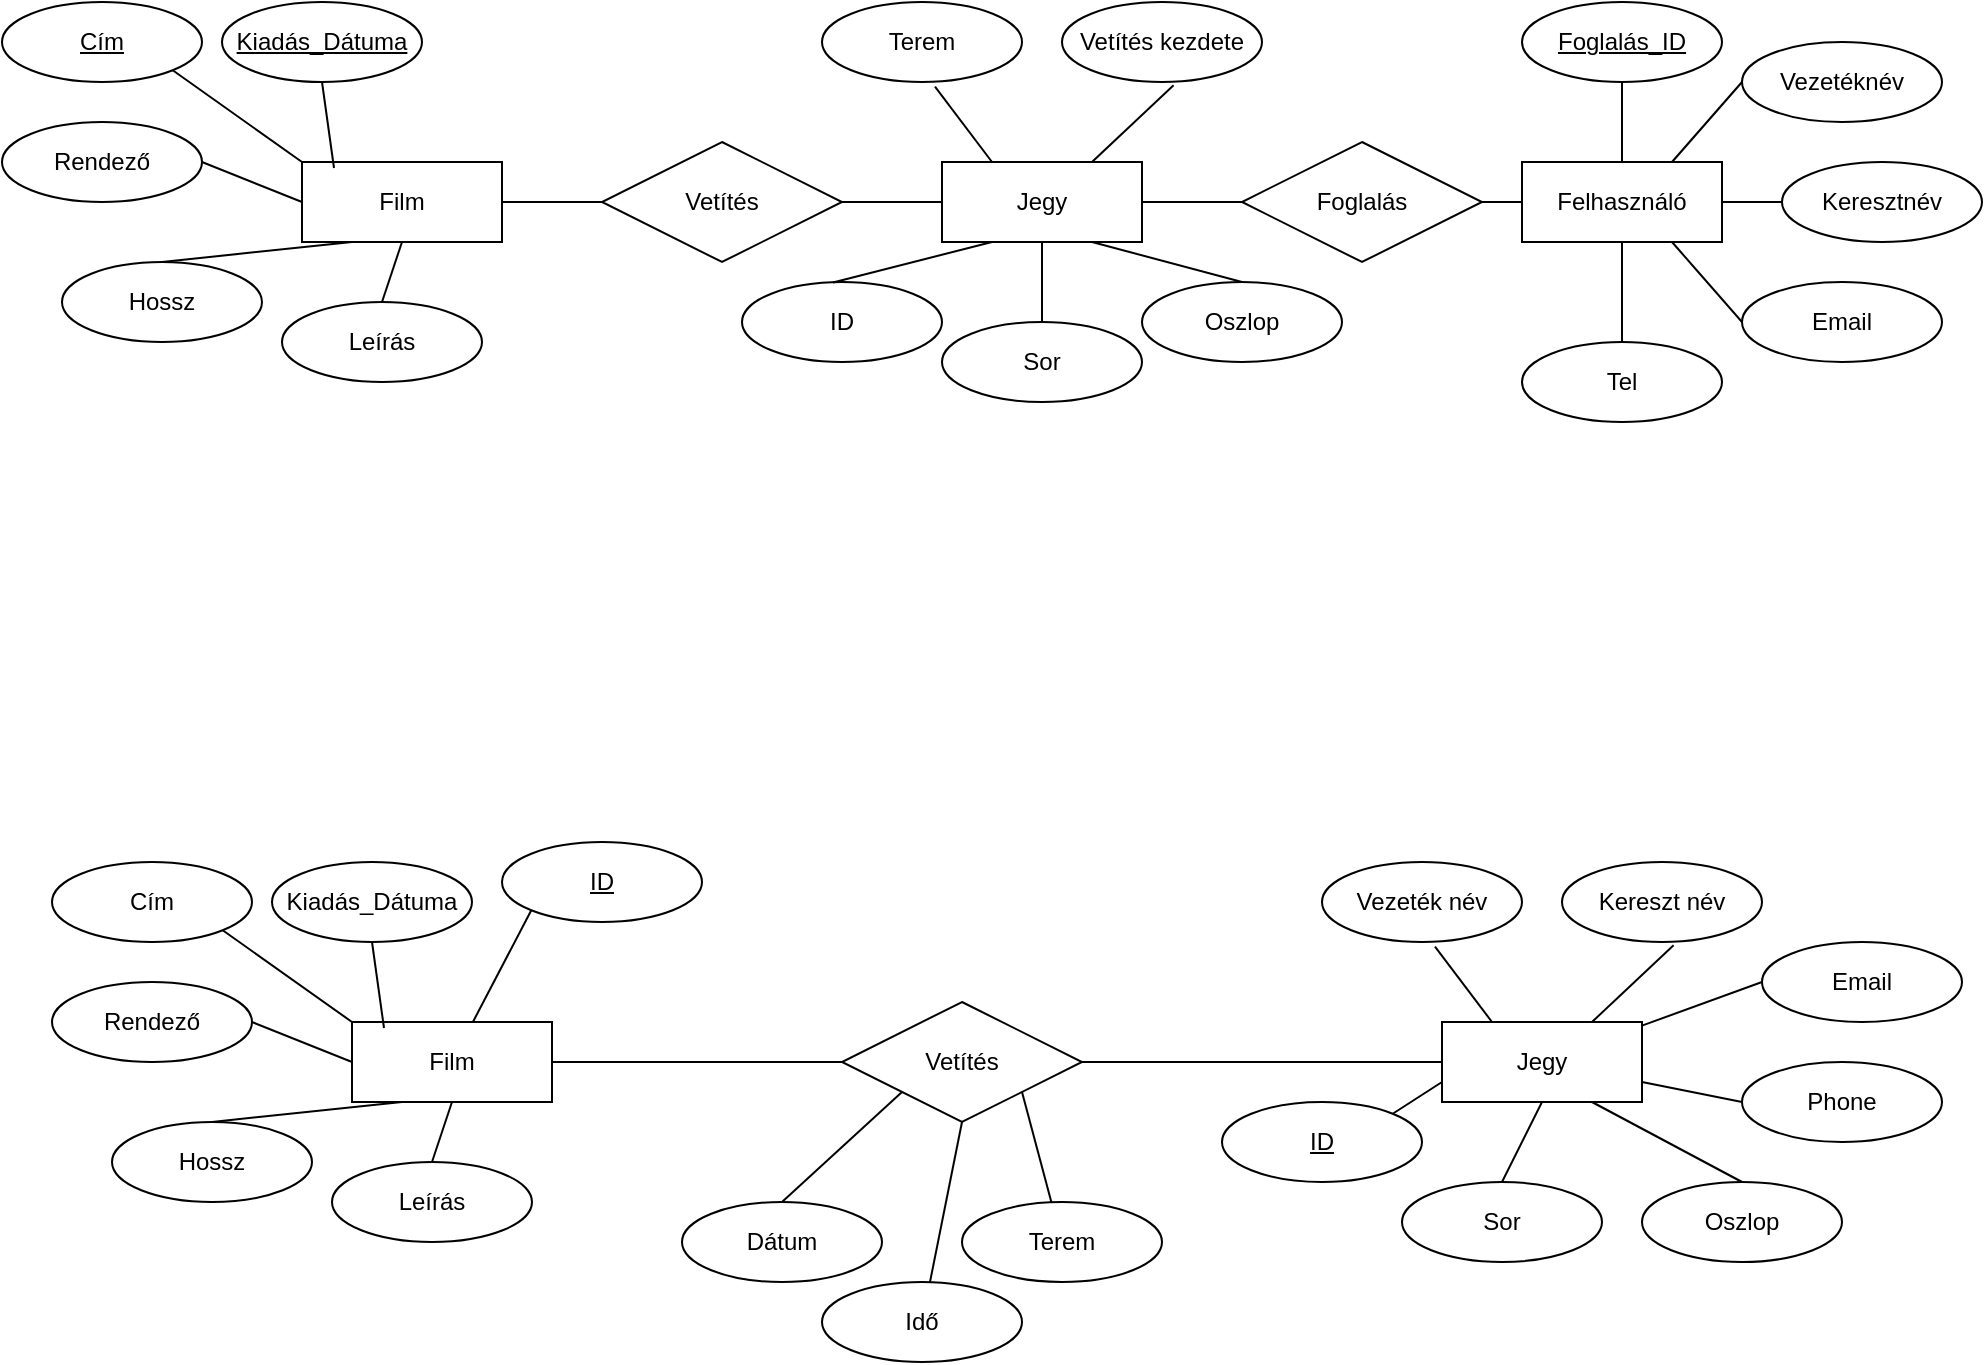 <mxfile version="25.0.3">
  <diagram id="R2lEEEUBdFMjLlhIrx00" name="Page-1">
    <mxGraphModel grid="1" page="1" gridSize="10" guides="1" tooltips="1" connect="1" arrows="1" fold="1" pageScale="1" pageWidth="850" pageHeight="1100" math="0" shadow="0" extFonts="Permanent Marker^https://fonts.googleapis.com/css?family=Permanent+Marker">
      <root>
        <mxCell id="0" />
        <mxCell id="1" parent="0" />
        <mxCell id="8GMKadwhIiMYlUsGgfQr-54" style="edgeStyle=orthogonalEdgeStyle;rounded=0;orthogonalLoop=1;jettySize=auto;html=1;exitX=1;exitY=0.5;exitDx=0;exitDy=0;entryX=0;entryY=0.5;entryDx=0;entryDy=0;endArrow=none;endFill=0;" edge="1" parent="1" source="8GMKadwhIiMYlUsGgfQr-1" target="8GMKadwhIiMYlUsGgfQr-50">
          <mxGeometry relative="1" as="geometry" />
        </mxCell>
        <mxCell id="8GMKadwhIiMYlUsGgfQr-1" value="Film" style="whiteSpace=wrap;html=1;align=center;" vertex="1" parent="1">
          <mxGeometry x="180" y="200" width="100" height="40" as="geometry" />
        </mxCell>
        <mxCell id="8GMKadwhIiMYlUsGgfQr-57" style="edgeStyle=orthogonalEdgeStyle;rounded=0;orthogonalLoop=1;jettySize=auto;html=1;exitX=0;exitY=0.5;exitDx=0;exitDy=0;entryX=1;entryY=0.5;entryDx=0;entryDy=0;endArrow=none;endFill=0;" edge="1" parent="1" source="8GMKadwhIiMYlUsGgfQr-2" target="8GMKadwhIiMYlUsGgfQr-53">
          <mxGeometry relative="1" as="geometry" />
        </mxCell>
        <mxCell id="8GMKadwhIiMYlUsGgfQr-2" value="Felhasználó" style="whiteSpace=wrap;html=1;align=center;" vertex="1" parent="1">
          <mxGeometry x="790" y="200" width="100" height="40" as="geometry" />
        </mxCell>
        <mxCell id="8GMKadwhIiMYlUsGgfQr-5" style="rounded=0;orthogonalLoop=1;jettySize=auto;html=1;exitX=1;exitY=1;exitDx=0;exitDy=0;entryX=0;entryY=0;entryDx=0;entryDy=0;endArrow=none;endFill=0;" edge="1" parent="1" source="8GMKadwhIiMYlUsGgfQr-4" target="8GMKadwhIiMYlUsGgfQr-1">
          <mxGeometry relative="1" as="geometry" />
        </mxCell>
        <mxCell id="8GMKadwhIiMYlUsGgfQr-4" value="&lt;u&gt;Cím&lt;/u&gt;" style="ellipse;whiteSpace=wrap;html=1;align=center;" vertex="1" parent="1">
          <mxGeometry x="30" y="120" width="100" height="40" as="geometry" />
        </mxCell>
        <mxCell id="8GMKadwhIiMYlUsGgfQr-8" style="rounded=0;orthogonalLoop=1;jettySize=auto;html=1;exitX=1;exitY=0.5;exitDx=0;exitDy=0;entryX=0;entryY=0.5;entryDx=0;entryDy=0;endArrow=none;endFill=0;" edge="1" parent="1" source="8GMKadwhIiMYlUsGgfQr-6" target="8GMKadwhIiMYlUsGgfQr-1">
          <mxGeometry relative="1" as="geometry" />
        </mxCell>
        <mxCell id="8GMKadwhIiMYlUsGgfQr-6" value="Rendező&lt;span style=&quot;color: rgba(0, 0, 0, 0); font-family: monospace; font-size: 0px; text-align: start; text-wrap: nowrap;&quot;&gt;%3CmxGraphModel%3E%3Croot%3E%3CmxCell%20id%3D%220%22%2F%3E%3CmxCell%20id%3D%221%22%20parent%3D%220%22%2F%3E%3CmxCell%20id%3D%222%22%20value%3D%22C%C3%ADm%22%20style%3D%22ellipse%3BwhiteSpace%3Dwrap%3Bhtml%3D1%3Balign%3Dcenter%3B%22%20vertex%3D%221%22%20parent%3D%221%22%3E%3CmxGeometry%20x%3D%2230%22%20y%3D%22120%22%20width%3D%22100%22%20height%3D%2240%22%20as%3D%22geometry%22%2F%3E%3C%2FmxCell%3E%3C%2Froot%3E%3C%2FmxGraphModel%3E&lt;/span&gt;" style="ellipse;whiteSpace=wrap;html=1;align=center;" vertex="1" parent="1">
          <mxGeometry x="30" y="180" width="100" height="40" as="geometry" />
        </mxCell>
        <mxCell id="8GMKadwhIiMYlUsGgfQr-13" style="rounded=0;orthogonalLoop=1;jettySize=auto;html=1;exitX=0.5;exitY=0;exitDx=0;exitDy=0;entryX=0.25;entryY=1;entryDx=0;entryDy=0;endArrow=none;endFill=0;" edge="1" parent="1" source="8GMKadwhIiMYlUsGgfQr-11" target="8GMKadwhIiMYlUsGgfQr-1">
          <mxGeometry relative="1" as="geometry" />
        </mxCell>
        <mxCell id="8GMKadwhIiMYlUsGgfQr-11" value="Hossz" style="ellipse;whiteSpace=wrap;html=1;align=center;" vertex="1" parent="1">
          <mxGeometry x="60" y="250" width="100" height="40" as="geometry" />
        </mxCell>
        <mxCell id="8GMKadwhIiMYlUsGgfQr-14" style="rounded=0;orthogonalLoop=1;jettySize=auto;html=1;exitX=0.5;exitY=0;exitDx=0;exitDy=0;entryX=0.5;entryY=1;entryDx=0;entryDy=0;endArrow=none;endFill=0;" edge="1" parent="1" source="8GMKadwhIiMYlUsGgfQr-12" target="8GMKadwhIiMYlUsGgfQr-1">
          <mxGeometry relative="1" as="geometry" />
        </mxCell>
        <mxCell id="8GMKadwhIiMYlUsGgfQr-12" value="Leírás" style="ellipse;whiteSpace=wrap;html=1;align=center;" vertex="1" parent="1">
          <mxGeometry x="170" y="270" width="100" height="40" as="geometry" />
        </mxCell>
        <mxCell id="8GMKadwhIiMYlUsGgfQr-15" value="&lt;u&gt;Kiadás_Dátuma&lt;/u&gt;" style="ellipse;whiteSpace=wrap;html=1;align=center;" vertex="1" parent="1">
          <mxGeometry x="140" y="120" width="100" height="40" as="geometry" />
        </mxCell>
        <mxCell id="8GMKadwhIiMYlUsGgfQr-16" style="rounded=0;orthogonalLoop=1;jettySize=auto;html=1;exitX=0.5;exitY=1;exitDx=0;exitDy=0;entryX=0.16;entryY=0.075;entryDx=0;entryDy=0;entryPerimeter=0;endArrow=none;endFill=0;" edge="1" parent="1" source="8GMKadwhIiMYlUsGgfQr-15" target="8GMKadwhIiMYlUsGgfQr-1">
          <mxGeometry relative="1" as="geometry" />
        </mxCell>
        <mxCell id="8GMKadwhIiMYlUsGgfQr-28" style="rounded=0;orthogonalLoop=1;jettySize=auto;html=1;exitX=0.5;exitY=1;exitDx=0;exitDy=0;endArrow=none;endFill=0;" edge="1" parent="1" source="8GMKadwhIiMYlUsGgfQr-24" target="8GMKadwhIiMYlUsGgfQr-2">
          <mxGeometry relative="1" as="geometry" />
        </mxCell>
        <mxCell id="8GMKadwhIiMYlUsGgfQr-24" value="&lt;u&gt;Foglalás_ID&lt;/u&gt;" style="ellipse;whiteSpace=wrap;html=1;align=center;" vertex="1" parent="1">
          <mxGeometry x="790" y="120" width="100" height="40" as="geometry" />
        </mxCell>
        <mxCell id="8GMKadwhIiMYlUsGgfQr-29" style="rounded=0;orthogonalLoop=1;jettySize=auto;html=1;exitX=0;exitY=0.5;exitDx=0;exitDy=0;entryX=0.75;entryY=0;entryDx=0;entryDy=0;endArrow=none;endFill=0;" edge="1" parent="1" source="8GMKadwhIiMYlUsGgfQr-25" target="8GMKadwhIiMYlUsGgfQr-2">
          <mxGeometry relative="1" as="geometry" />
        </mxCell>
        <mxCell id="8GMKadwhIiMYlUsGgfQr-25" value="Vezetéknév" style="ellipse;whiteSpace=wrap;html=1;align=center;" vertex="1" parent="1">
          <mxGeometry x="900" y="140" width="100" height="40" as="geometry" />
        </mxCell>
        <mxCell id="8GMKadwhIiMYlUsGgfQr-30" style="rounded=0;orthogonalLoop=1;jettySize=auto;html=1;exitX=0;exitY=0.5;exitDx=0;exitDy=0;entryX=1;entryY=0.5;entryDx=0;entryDy=0;endArrow=none;endFill=0;" edge="1" parent="1" source="8GMKadwhIiMYlUsGgfQr-26" target="8GMKadwhIiMYlUsGgfQr-2">
          <mxGeometry relative="1" as="geometry" />
        </mxCell>
        <mxCell id="8GMKadwhIiMYlUsGgfQr-26" value="Keresztnév" style="ellipse;whiteSpace=wrap;html=1;align=center;" vertex="1" parent="1">
          <mxGeometry x="920" y="200" width="100" height="40" as="geometry" />
        </mxCell>
        <mxCell id="8GMKadwhIiMYlUsGgfQr-27" value="Email" style="ellipse;whiteSpace=wrap;html=1;align=center;" vertex="1" parent="1">
          <mxGeometry x="900" y="260" width="100" height="40" as="geometry" />
        </mxCell>
        <mxCell id="8GMKadwhIiMYlUsGgfQr-31" style="rounded=0;orthogonalLoop=1;jettySize=auto;html=1;exitX=0;exitY=0.5;exitDx=0;exitDy=0;entryX=0.75;entryY=1;entryDx=0;entryDy=0;endArrow=none;endFill=0;" edge="1" parent="1" source="8GMKadwhIiMYlUsGgfQr-27" target="8GMKadwhIiMYlUsGgfQr-2">
          <mxGeometry relative="1" as="geometry" />
        </mxCell>
        <mxCell id="8GMKadwhIiMYlUsGgfQr-33" style="rounded=0;orthogonalLoop=1;jettySize=auto;html=1;exitX=0.5;exitY=0;exitDx=0;exitDy=0;entryX=0.5;entryY=1;entryDx=0;entryDy=0;endArrow=none;endFill=0;" edge="1" parent="1" source="8GMKadwhIiMYlUsGgfQr-32" target="8GMKadwhIiMYlUsGgfQr-2">
          <mxGeometry relative="1" as="geometry" />
        </mxCell>
        <mxCell id="8GMKadwhIiMYlUsGgfQr-32" value="Tel" style="ellipse;whiteSpace=wrap;html=1;align=center;" vertex="1" parent="1">
          <mxGeometry x="790" y="290" width="100" height="40" as="geometry" />
        </mxCell>
        <mxCell id="8GMKadwhIiMYlUsGgfQr-43" value="Vetítés kezdete" style="ellipse;whiteSpace=wrap;html=1;align=center;" vertex="1" parent="1">
          <mxGeometry x="560" y="120" width="100" height="40" as="geometry" />
        </mxCell>
        <mxCell id="8GMKadwhIiMYlUsGgfQr-45" value="Terem" style="ellipse;whiteSpace=wrap;html=1;align=center;" vertex="1" parent="1">
          <mxGeometry x="440" y="120" width="100" height="40" as="geometry" />
        </mxCell>
        <mxCell id="8GMKadwhIiMYlUsGgfQr-47" value="Oszlop" style="ellipse;whiteSpace=wrap;html=1;align=center;" vertex="1" parent="1">
          <mxGeometry x="600" y="260" width="100" height="40" as="geometry" />
        </mxCell>
        <mxCell id="8GMKadwhIiMYlUsGgfQr-49" value="ID" style="ellipse;whiteSpace=wrap;html=1;align=center;" vertex="1" parent="1">
          <mxGeometry x="400" y="260" width="100" height="40" as="geometry" />
        </mxCell>
        <mxCell id="8GMKadwhIiMYlUsGgfQr-55" style="edgeStyle=orthogonalEdgeStyle;rounded=0;orthogonalLoop=1;jettySize=auto;html=1;exitX=1;exitY=0.5;exitDx=0;exitDy=0;endArrow=none;endFill=0;" edge="1" parent="1" source="8GMKadwhIiMYlUsGgfQr-50" target="8GMKadwhIiMYlUsGgfQr-52">
          <mxGeometry relative="1" as="geometry" />
        </mxCell>
        <mxCell id="8GMKadwhIiMYlUsGgfQr-50" value="Vetítés" style="shape=rhombus;perimeter=rhombusPerimeter;whiteSpace=wrap;html=1;align=center;" vertex="1" parent="1">
          <mxGeometry x="330" y="190" width="120" height="60" as="geometry" />
        </mxCell>
        <mxCell id="8GMKadwhIiMYlUsGgfQr-58" style="edgeStyle=orthogonalEdgeStyle;rounded=0;orthogonalLoop=1;jettySize=auto;html=1;exitX=1;exitY=0.5;exitDx=0;exitDy=0;entryX=0;entryY=0.5;entryDx=0;entryDy=0;endArrow=none;endFill=0;" edge="1" parent="1" source="8GMKadwhIiMYlUsGgfQr-52" target="8GMKadwhIiMYlUsGgfQr-53">
          <mxGeometry relative="1" as="geometry" />
        </mxCell>
        <mxCell id="8GMKadwhIiMYlUsGgfQr-63" style="rounded=0;orthogonalLoop=1;jettySize=auto;html=1;exitX=0.75;exitY=1;exitDx=0;exitDy=0;entryX=0.5;entryY=0;entryDx=0;entryDy=0;endArrow=none;endFill=0;" edge="1" parent="1" source="8GMKadwhIiMYlUsGgfQr-52" target="8GMKadwhIiMYlUsGgfQr-47">
          <mxGeometry relative="1" as="geometry" />
        </mxCell>
        <mxCell id="8GMKadwhIiMYlUsGgfQr-52" value="Jegy" style="whiteSpace=wrap;html=1;align=center;" vertex="1" parent="1">
          <mxGeometry x="500" y="200" width="100" height="40" as="geometry" />
        </mxCell>
        <mxCell id="8GMKadwhIiMYlUsGgfQr-53" value="Foglalás" style="shape=rhombus;perimeter=rhombusPerimeter;whiteSpace=wrap;html=1;align=center;" vertex="1" parent="1">
          <mxGeometry x="650" y="190" width="120" height="60" as="geometry" />
        </mxCell>
        <mxCell id="8GMKadwhIiMYlUsGgfQr-60" style="rounded=0;orthogonalLoop=1;jettySize=auto;html=1;exitX=0.25;exitY=0;exitDx=0;exitDy=0;entryX=0.565;entryY=1.058;entryDx=0;entryDy=0;entryPerimeter=0;endArrow=none;endFill=0;" edge="1" parent="1" source="8GMKadwhIiMYlUsGgfQr-52" target="8GMKadwhIiMYlUsGgfQr-45">
          <mxGeometry relative="1" as="geometry" />
        </mxCell>
        <mxCell id="8GMKadwhIiMYlUsGgfQr-61" style="rounded=0;orthogonalLoop=1;jettySize=auto;html=1;exitX=0.75;exitY=0;exitDx=0;exitDy=0;entryX=0.558;entryY=1.041;entryDx=0;entryDy=0;entryPerimeter=0;endArrow=none;endFill=0;" edge="1" parent="1" source="8GMKadwhIiMYlUsGgfQr-52" target="8GMKadwhIiMYlUsGgfQr-43">
          <mxGeometry relative="1" as="geometry" />
        </mxCell>
        <mxCell id="8GMKadwhIiMYlUsGgfQr-62" style="rounded=0;orthogonalLoop=1;jettySize=auto;html=1;exitX=0.25;exitY=1;exitDx=0;exitDy=0;entryX=0.455;entryY=0.006;entryDx=0;entryDy=0;entryPerimeter=0;endArrow=none;endFill=0;" edge="1" parent="1" source="8GMKadwhIiMYlUsGgfQr-52" target="8GMKadwhIiMYlUsGgfQr-49">
          <mxGeometry relative="1" as="geometry" />
        </mxCell>
        <mxCell id="8GMKadwhIiMYlUsGgfQr-65" style="edgeStyle=orthogonalEdgeStyle;rounded=0;orthogonalLoop=1;jettySize=auto;html=1;exitX=0.5;exitY=0;exitDx=0;exitDy=0;entryX=0.5;entryY=1;entryDx=0;entryDy=0;endArrow=none;endFill=0;" edge="1" parent="1" source="8GMKadwhIiMYlUsGgfQr-64" target="8GMKadwhIiMYlUsGgfQr-52">
          <mxGeometry relative="1" as="geometry" />
        </mxCell>
        <mxCell id="8GMKadwhIiMYlUsGgfQr-64" value="Sor" style="ellipse;whiteSpace=wrap;html=1;align=center;" vertex="1" parent="1">
          <mxGeometry x="500" y="280" width="100" height="40" as="geometry" />
        </mxCell>
        <mxCell id="sP4VC_2pDPdb19b1DUI2-40" style="edgeStyle=orthogonalEdgeStyle;rounded=0;orthogonalLoop=1;jettySize=auto;html=1;exitX=1;exitY=0.5;exitDx=0;exitDy=0;entryX=0;entryY=0.5;entryDx=0;entryDy=0;endArrow=none;endFill=0;" edge="1" parent="1" source="sP4VC_2pDPdb19b1DUI2-41" target="sP4VC_2pDPdb19b1DUI2-69">
          <mxGeometry relative="1" as="geometry" />
        </mxCell>
        <mxCell id="sP4VC_2pDPdb19b1DUI2-41" value="Film" style="whiteSpace=wrap;html=1;align=center;" vertex="1" parent="1">
          <mxGeometry x="205" y="630" width="100" height="40" as="geometry" />
        </mxCell>
        <mxCell id="sP4VC_2pDPdb19b1DUI2-44" style="rounded=0;orthogonalLoop=1;jettySize=auto;html=1;exitX=1;exitY=1;exitDx=0;exitDy=0;entryX=0;entryY=0;entryDx=0;entryDy=0;endArrow=none;endFill=0;" edge="1" parent="1" source="sP4VC_2pDPdb19b1DUI2-45" target="sP4VC_2pDPdb19b1DUI2-41">
          <mxGeometry relative="1" as="geometry" />
        </mxCell>
        <mxCell id="sP4VC_2pDPdb19b1DUI2-45" value="Cím" style="ellipse;whiteSpace=wrap;html=1;align=center;" vertex="1" parent="1">
          <mxGeometry x="55" y="550" width="100" height="40" as="geometry" />
        </mxCell>
        <mxCell id="sP4VC_2pDPdb19b1DUI2-46" style="rounded=0;orthogonalLoop=1;jettySize=auto;html=1;exitX=1;exitY=0.5;exitDx=0;exitDy=0;entryX=0;entryY=0.5;entryDx=0;entryDy=0;endArrow=none;endFill=0;" edge="1" parent="1" source="sP4VC_2pDPdb19b1DUI2-47" target="sP4VC_2pDPdb19b1DUI2-41">
          <mxGeometry relative="1" as="geometry" />
        </mxCell>
        <mxCell id="sP4VC_2pDPdb19b1DUI2-47" value="Rendező&lt;span style=&quot;color: rgba(0, 0, 0, 0); font-family: monospace; font-size: 0px; text-align: start; text-wrap: nowrap;&quot;&gt;%3CmxGraphModel%3E%3Croot%3E%3CmxCell%20id%3D%220%22%2F%3E%3CmxCell%20id%3D%221%22%20parent%3D%220%22%2F%3E%3CmxCell%20id%3D%222%22%20value%3D%22C%C3%ADm%22%20style%3D%22ellipse%3BwhiteSpace%3Dwrap%3Bhtml%3D1%3Balign%3Dcenter%3B%22%20vertex%3D%221%22%20parent%3D%221%22%3E%3CmxGeometry%20x%3D%2230%22%20y%3D%22120%22%20width%3D%22100%22%20height%3D%2240%22%20as%3D%22geometry%22%2F%3E%3C%2FmxCell%3E%3C%2Froot%3E%3C%2FmxGraphModel%3E&lt;/span&gt;" style="ellipse;whiteSpace=wrap;html=1;align=center;" vertex="1" parent="1">
          <mxGeometry x="55" y="610" width="100" height="40" as="geometry" />
        </mxCell>
        <mxCell id="sP4VC_2pDPdb19b1DUI2-48" style="rounded=0;orthogonalLoop=1;jettySize=auto;html=1;exitX=0.5;exitY=0;exitDx=0;exitDy=0;entryX=0.25;entryY=1;entryDx=0;entryDy=0;endArrow=none;endFill=0;" edge="1" parent="1" source="sP4VC_2pDPdb19b1DUI2-49" target="sP4VC_2pDPdb19b1DUI2-41">
          <mxGeometry relative="1" as="geometry" />
        </mxCell>
        <mxCell id="sP4VC_2pDPdb19b1DUI2-49" value="Hossz" style="ellipse;whiteSpace=wrap;html=1;align=center;" vertex="1" parent="1">
          <mxGeometry x="85" y="680" width="100" height="40" as="geometry" />
        </mxCell>
        <mxCell id="sP4VC_2pDPdb19b1DUI2-50" style="rounded=0;orthogonalLoop=1;jettySize=auto;html=1;exitX=0.5;exitY=0;exitDx=0;exitDy=0;entryX=0.5;entryY=1;entryDx=0;entryDy=0;endArrow=none;endFill=0;" edge="1" parent="1" source="sP4VC_2pDPdb19b1DUI2-51" target="sP4VC_2pDPdb19b1DUI2-41">
          <mxGeometry relative="1" as="geometry" />
        </mxCell>
        <mxCell id="sP4VC_2pDPdb19b1DUI2-51" value="Leírás" style="ellipse;whiteSpace=wrap;html=1;align=center;" vertex="1" parent="1">
          <mxGeometry x="195" y="700" width="100" height="40" as="geometry" />
        </mxCell>
        <mxCell id="sP4VC_2pDPdb19b1DUI2-52" value="Kiadás_Dátuma" style="ellipse;whiteSpace=wrap;html=1;align=center;" vertex="1" parent="1">
          <mxGeometry x="165" y="550" width="100" height="40" as="geometry" />
        </mxCell>
        <mxCell id="sP4VC_2pDPdb19b1DUI2-53" style="rounded=0;orthogonalLoop=1;jettySize=auto;html=1;exitX=0.5;exitY=1;exitDx=0;exitDy=0;entryX=0.16;entryY=0.075;entryDx=0;entryDy=0;entryPerimeter=0;endArrow=none;endFill=0;" edge="1" parent="1" source="sP4VC_2pDPdb19b1DUI2-52" target="sP4VC_2pDPdb19b1DUI2-41">
          <mxGeometry relative="1" as="geometry" />
        </mxCell>
        <mxCell id="sP4VC_2pDPdb19b1DUI2-64" value="Kereszt név" style="ellipse;whiteSpace=wrap;html=1;align=center;" vertex="1" parent="1">
          <mxGeometry x="810" y="550" width="100" height="40" as="geometry" />
        </mxCell>
        <mxCell id="sP4VC_2pDPdb19b1DUI2-65" value="Vezeték név" style="ellipse;whiteSpace=wrap;html=1;align=center;" vertex="1" parent="1">
          <mxGeometry x="690" y="550" width="100" height="40" as="geometry" />
        </mxCell>
        <mxCell id="sP4VC_2pDPdb19b1DUI2-66" value="Oszlop" style="ellipse;whiteSpace=wrap;html=1;align=center;" vertex="1" parent="1">
          <mxGeometry x="850" y="710" width="100" height="40" as="geometry" />
        </mxCell>
        <mxCell id="sP4VC_2pDPdb19b1DUI2-81" style="rounded=0;orthogonalLoop=1;jettySize=auto;html=1;exitX=1;exitY=0.5;exitDx=0;exitDy=0;endArrow=none;endFill=0;" edge="1" parent="1" source="sP4VC_2pDPdb19b1DUI2-69" target="sP4VC_2pDPdb19b1DUI2-72">
          <mxGeometry relative="1" as="geometry" />
        </mxCell>
        <mxCell id="sP4VC_2pDPdb19b1DUI2-85" style="rounded=0;orthogonalLoop=1;jettySize=auto;html=1;exitX=0;exitY=1;exitDx=0;exitDy=0;entryX=0.5;entryY=0;entryDx=0;entryDy=0;endArrow=none;endFill=0;" edge="1" parent="1" source="sP4VC_2pDPdb19b1DUI2-69" target="sP4VC_2pDPdb19b1DUI2-82">
          <mxGeometry relative="1" as="geometry" />
        </mxCell>
        <mxCell id="sP4VC_2pDPdb19b1DUI2-86" style="rounded=0;orthogonalLoop=1;jettySize=auto;html=1;exitX=1;exitY=1;exitDx=0;exitDy=0;endArrow=none;endFill=0;" edge="1" parent="1" source="sP4VC_2pDPdb19b1DUI2-69" target="sP4VC_2pDPdb19b1DUI2-83">
          <mxGeometry relative="1" as="geometry" />
        </mxCell>
        <mxCell id="sP4VC_2pDPdb19b1DUI2-97" style="rounded=0;orthogonalLoop=1;jettySize=auto;html=1;exitX=0.5;exitY=1;exitDx=0;exitDy=0;endArrow=none;endFill=0;" edge="1" parent="1" source="sP4VC_2pDPdb19b1DUI2-69" target="sP4VC_2pDPdb19b1DUI2-96">
          <mxGeometry relative="1" as="geometry" />
        </mxCell>
        <mxCell id="sP4VC_2pDPdb19b1DUI2-69" value="Vetítés" style="shape=rhombus;perimeter=rhombusPerimeter;whiteSpace=wrap;html=1;align=center;" vertex="1" parent="1">
          <mxGeometry x="450" y="620" width="120" height="60" as="geometry" />
        </mxCell>
        <mxCell id="sP4VC_2pDPdb19b1DUI2-71" style="rounded=0;orthogonalLoop=1;jettySize=auto;html=1;exitX=0.75;exitY=1;exitDx=0;exitDy=0;entryX=0.5;entryY=0;entryDx=0;entryDy=0;endArrow=none;endFill=0;" edge="1" parent="1" source="sP4VC_2pDPdb19b1DUI2-72" target="sP4VC_2pDPdb19b1DUI2-66">
          <mxGeometry relative="1" as="geometry" />
        </mxCell>
        <mxCell id="sP4VC_2pDPdb19b1DUI2-72" value="Jegy" style="whiteSpace=wrap;html=1;align=center;" vertex="1" parent="1">
          <mxGeometry x="750" y="630" width="100" height="40" as="geometry" />
        </mxCell>
        <mxCell id="sP4VC_2pDPdb19b1DUI2-74" style="rounded=0;orthogonalLoop=1;jettySize=auto;html=1;exitX=0.25;exitY=0;exitDx=0;exitDy=0;entryX=0.565;entryY=1.058;entryDx=0;entryDy=0;entryPerimeter=0;endArrow=none;endFill=0;" edge="1" parent="1" source="sP4VC_2pDPdb19b1DUI2-72" target="sP4VC_2pDPdb19b1DUI2-65">
          <mxGeometry relative="1" as="geometry" />
        </mxCell>
        <mxCell id="sP4VC_2pDPdb19b1DUI2-75" style="rounded=0;orthogonalLoop=1;jettySize=auto;html=1;exitX=0.75;exitY=0;exitDx=0;exitDy=0;entryX=0.558;entryY=1.041;entryDx=0;entryDy=0;entryPerimeter=0;endArrow=none;endFill=0;fontStyle=4" edge="1" parent="1" source="sP4VC_2pDPdb19b1DUI2-72" target="sP4VC_2pDPdb19b1DUI2-64">
          <mxGeometry relative="1" as="geometry" />
        </mxCell>
        <mxCell id="sP4VC_2pDPdb19b1DUI2-77" style="rounded=0;orthogonalLoop=1;jettySize=auto;html=1;exitX=0.5;exitY=0;exitDx=0;exitDy=0;entryX=0.5;entryY=1;entryDx=0;entryDy=0;endArrow=none;endFill=0;" edge="1" parent="1" source="sP4VC_2pDPdb19b1DUI2-78" target="sP4VC_2pDPdb19b1DUI2-72">
          <mxGeometry relative="1" as="geometry" />
        </mxCell>
        <mxCell id="sP4VC_2pDPdb19b1DUI2-78" value="Sor" style="ellipse;whiteSpace=wrap;html=1;align=center;" vertex="1" parent="1">
          <mxGeometry x="730" y="710" width="100" height="40" as="geometry" />
        </mxCell>
        <mxCell id="sP4VC_2pDPdb19b1DUI2-80" style="rounded=0;orthogonalLoop=1;jettySize=auto;html=1;exitX=0;exitY=1;exitDx=0;exitDy=0;endArrow=none;endFill=0;" edge="1" parent="1" source="sP4VC_2pDPdb19b1DUI2-79" target="sP4VC_2pDPdb19b1DUI2-41">
          <mxGeometry relative="1" as="geometry" />
        </mxCell>
        <mxCell id="sP4VC_2pDPdb19b1DUI2-79" value="&lt;u&gt;ID&lt;/u&gt;" style="ellipse;whiteSpace=wrap;html=1;align=center;" vertex="1" parent="1">
          <mxGeometry x="280" y="540" width="100" height="40" as="geometry" />
        </mxCell>
        <mxCell id="sP4VC_2pDPdb19b1DUI2-82" value="Dátum" style="ellipse;whiteSpace=wrap;html=1;align=center;" vertex="1" parent="1">
          <mxGeometry x="370" y="720" width="100" height="40" as="geometry" />
        </mxCell>
        <mxCell id="sP4VC_2pDPdb19b1DUI2-83" value="Terem" style="ellipse;whiteSpace=wrap;html=1;align=center;" vertex="1" parent="1">
          <mxGeometry x="510" y="720" width="100" height="40" as="geometry" />
        </mxCell>
        <mxCell id="sP4VC_2pDPdb19b1DUI2-91" style="rounded=0;orthogonalLoop=1;jettySize=auto;html=1;exitX=0;exitY=0.5;exitDx=0;exitDy=0;endArrow=none;endFill=0;" edge="1" parent="1" source="sP4VC_2pDPdb19b1DUI2-87" target="sP4VC_2pDPdb19b1DUI2-72">
          <mxGeometry relative="1" as="geometry" />
        </mxCell>
        <mxCell id="sP4VC_2pDPdb19b1DUI2-87" value="Email" style="ellipse;whiteSpace=wrap;html=1;align=center;" vertex="1" parent="1">
          <mxGeometry x="910" y="590" width="100" height="40" as="geometry" />
        </mxCell>
        <mxCell id="sP4VC_2pDPdb19b1DUI2-92" style="rounded=0;orthogonalLoop=1;jettySize=auto;html=1;exitX=0;exitY=0.5;exitDx=0;exitDy=0;entryX=1;entryY=0.75;entryDx=0;entryDy=0;endArrow=none;endFill=0;" edge="1" parent="1" source="sP4VC_2pDPdb19b1DUI2-89" target="sP4VC_2pDPdb19b1DUI2-72">
          <mxGeometry relative="1" as="geometry" />
        </mxCell>
        <mxCell id="sP4VC_2pDPdb19b1DUI2-89" value="Phone" style="ellipse;whiteSpace=wrap;html=1;align=center;" vertex="1" parent="1">
          <mxGeometry x="900" y="650" width="100" height="40" as="geometry" />
        </mxCell>
        <mxCell id="sP4VC_2pDPdb19b1DUI2-95" style="rounded=0;orthogonalLoop=1;jettySize=auto;html=1;exitX=1;exitY=0;exitDx=0;exitDy=0;entryX=0;entryY=0.75;entryDx=0;entryDy=0;endArrow=none;endFill=0;" edge="1" parent="1" source="sP4VC_2pDPdb19b1DUI2-93" target="sP4VC_2pDPdb19b1DUI2-72">
          <mxGeometry relative="1" as="geometry" />
        </mxCell>
        <mxCell id="sP4VC_2pDPdb19b1DUI2-93" value="&lt;u&gt;ID&lt;/u&gt;" style="ellipse;whiteSpace=wrap;html=1;align=center;" vertex="1" parent="1">
          <mxGeometry x="640" y="670" width="100" height="40" as="geometry" />
        </mxCell>
        <mxCell id="sP4VC_2pDPdb19b1DUI2-96" value="Idő" style="ellipse;whiteSpace=wrap;html=1;align=center;" vertex="1" parent="1">
          <mxGeometry x="440" y="760" width="100" height="40" as="geometry" />
        </mxCell>
      </root>
    </mxGraphModel>
  </diagram>
</mxfile>
